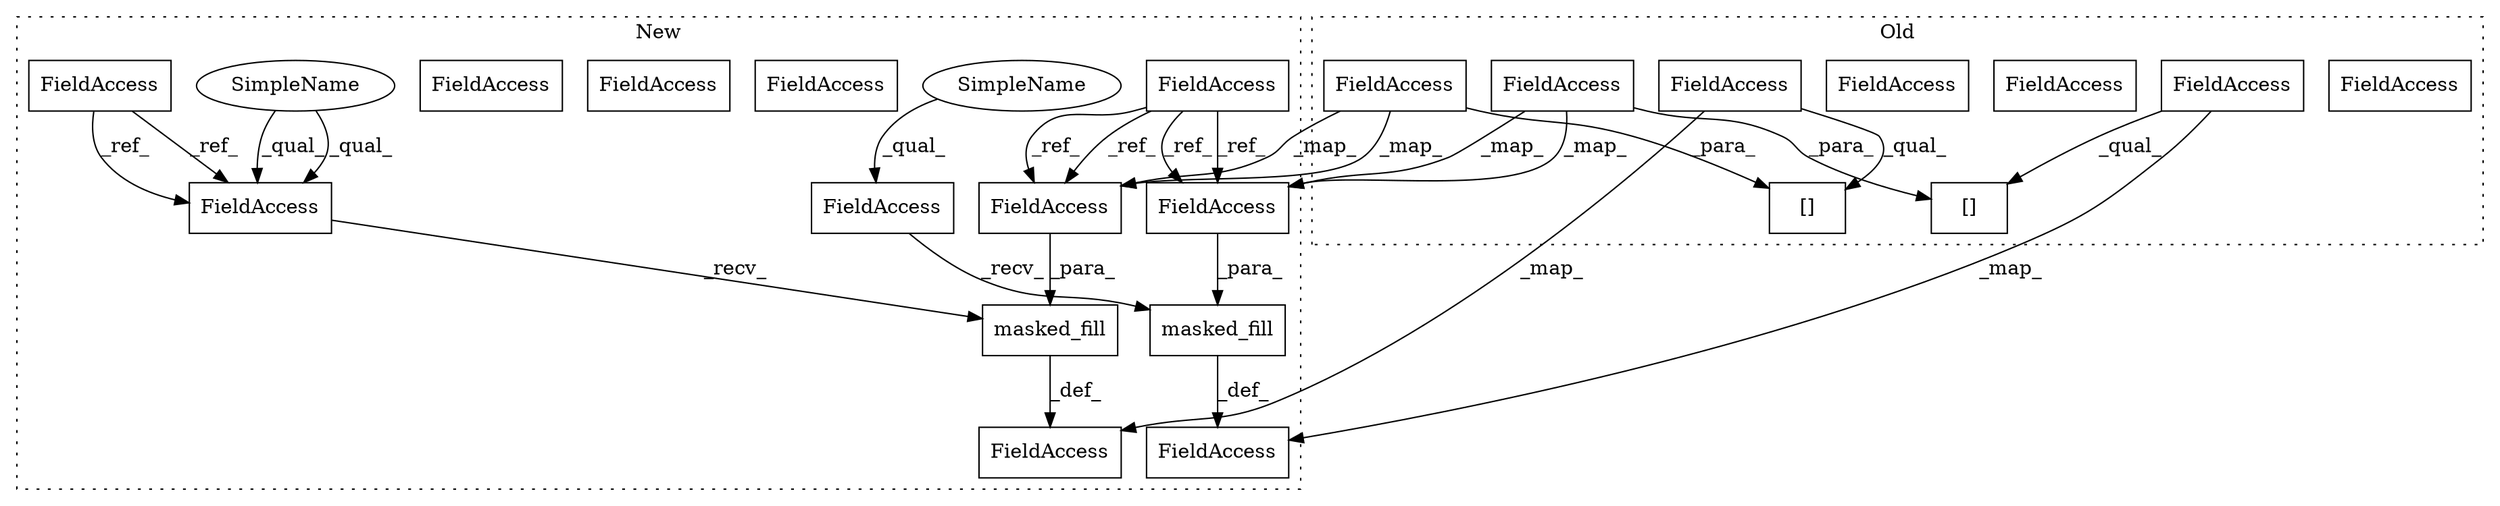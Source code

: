digraph G {
subgraph cluster0 {
1 [label="[]" a="2" s="6030,6043" l="7,1" shape="box"];
5 [label="FieldAccess" a="22" s="6030" l="6" shape="box"];
7 [label="[]" a="2" s="5987,6011" l="18,1" shape="box"];
10 [label="FieldAccess" a="22" s="5987" l="17" shape="box"];
13 [label="FieldAccess" a="22" s="6005" l="6" shape="box"];
15 [label="FieldAccess" a="22" s="6037" l="6" shape="box"];
20 [label="FieldAccess" a="22" s="6037" l="6" shape="box"];
21 [label="FieldAccess" a="22" s="6005" l="6" shape="box"];
24 [label="FieldAccess" a="22" s="6030" l="6" shape="box"];
label = "Old";
style="dotted";
}
subgraph cluster1 {
2 [label="masked_fill" a="32" s="6220,6249" l="12,1" shape="box"];
3 [label="FieldAccess" a="22" s="5888" l="6" shape="box"];
4 [label="FieldAccess" a="22" s="6206" l="6" shape="box"];
6 [label="FieldAccess" a="22" s="6053" l="6" shape="box"];
8 [label="masked_fill" a="32" s="6169,6199" l="12,1" shape="box"];
9 [label="FieldAccess" a="22" s="6151" l="17" shape="box"];
11 [label="FieldAccess" a="22" s="6133" l="17" shape="box"];
12 [label="FieldAccess" a="22" s="6181" l="6" shape="box"];
14 [label="FieldAccess" a="22" s="6232" l="6" shape="box"];
16 [label="FieldAccess" a="22" s="6213" l="6" shape="box"];
17 [label="FieldAccess" a="22" s="6181" l="6" shape="box"];
18 [label="FieldAccess" a="22" s="6232" l="6" shape="box"];
19 [label="FieldAccess" a="22" s="6213" l="6" shape="box"];
22 [label="SimpleName" a="42" s="6213" l="4" shape="ellipse"];
23 [label="SimpleName" a="42" s="6151" l="4" shape="ellipse"];
label = "New";
style="dotted";
}
2 -> 4 [label="_def_"];
3 -> 19 [label="_ref_"];
3 -> 19 [label="_ref_"];
6 -> 17 [label="_ref_"];
6 -> 18 [label="_ref_"];
6 -> 18 [label="_ref_"];
6 -> 17 [label="_ref_"];
8 -> 11 [label="_def_"];
9 -> 8 [label="_recv_"];
10 -> 11 [label="_map_"];
10 -> 7 [label="_qual_"];
17 -> 8 [label="_para_"];
18 -> 2 [label="_para_"];
19 -> 2 [label="_recv_"];
20 -> 1 [label="_para_"];
20 -> 18 [label="_map_"];
20 -> 18 [label="_map_"];
21 -> 17 [label="_map_"];
21 -> 7 [label="_para_"];
21 -> 17 [label="_map_"];
22 -> 19 [label="_qual_"];
22 -> 19 [label="_qual_"];
23 -> 9 [label="_qual_"];
24 -> 4 [label="_map_"];
24 -> 1 [label="_qual_"];
}